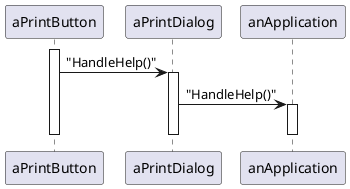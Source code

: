 @startuml
activate aPrintButton
aPrintButton -> aPrintDialog : "HandleHelp()"
activate aPrintDialog
aPrintDialog -> anApplication : "HandleHelp()"
activate anApplication

deactivate anApplication
deactivate aPrintDialog
deactivate aPrintButton
@enduml
